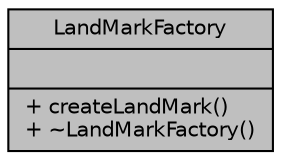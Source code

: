 digraph "LandMarkFactory"
{
 // LATEX_PDF_SIZE
  edge [fontname="Helvetica",fontsize="10",labelfontname="Helvetica",labelfontsize="10"];
  node [fontname="Helvetica",fontsize="10",shape=record];
  Node1 [label="{LandMarkFactory\n||+ createLandMark()\l+ ~LandMarkFactory()\l}",height=0.2,width=0.4,color="black", fillcolor="grey75", style="filled", fontcolor="black",tooltip="Abstract factory class for creating landmark objects."];
}
